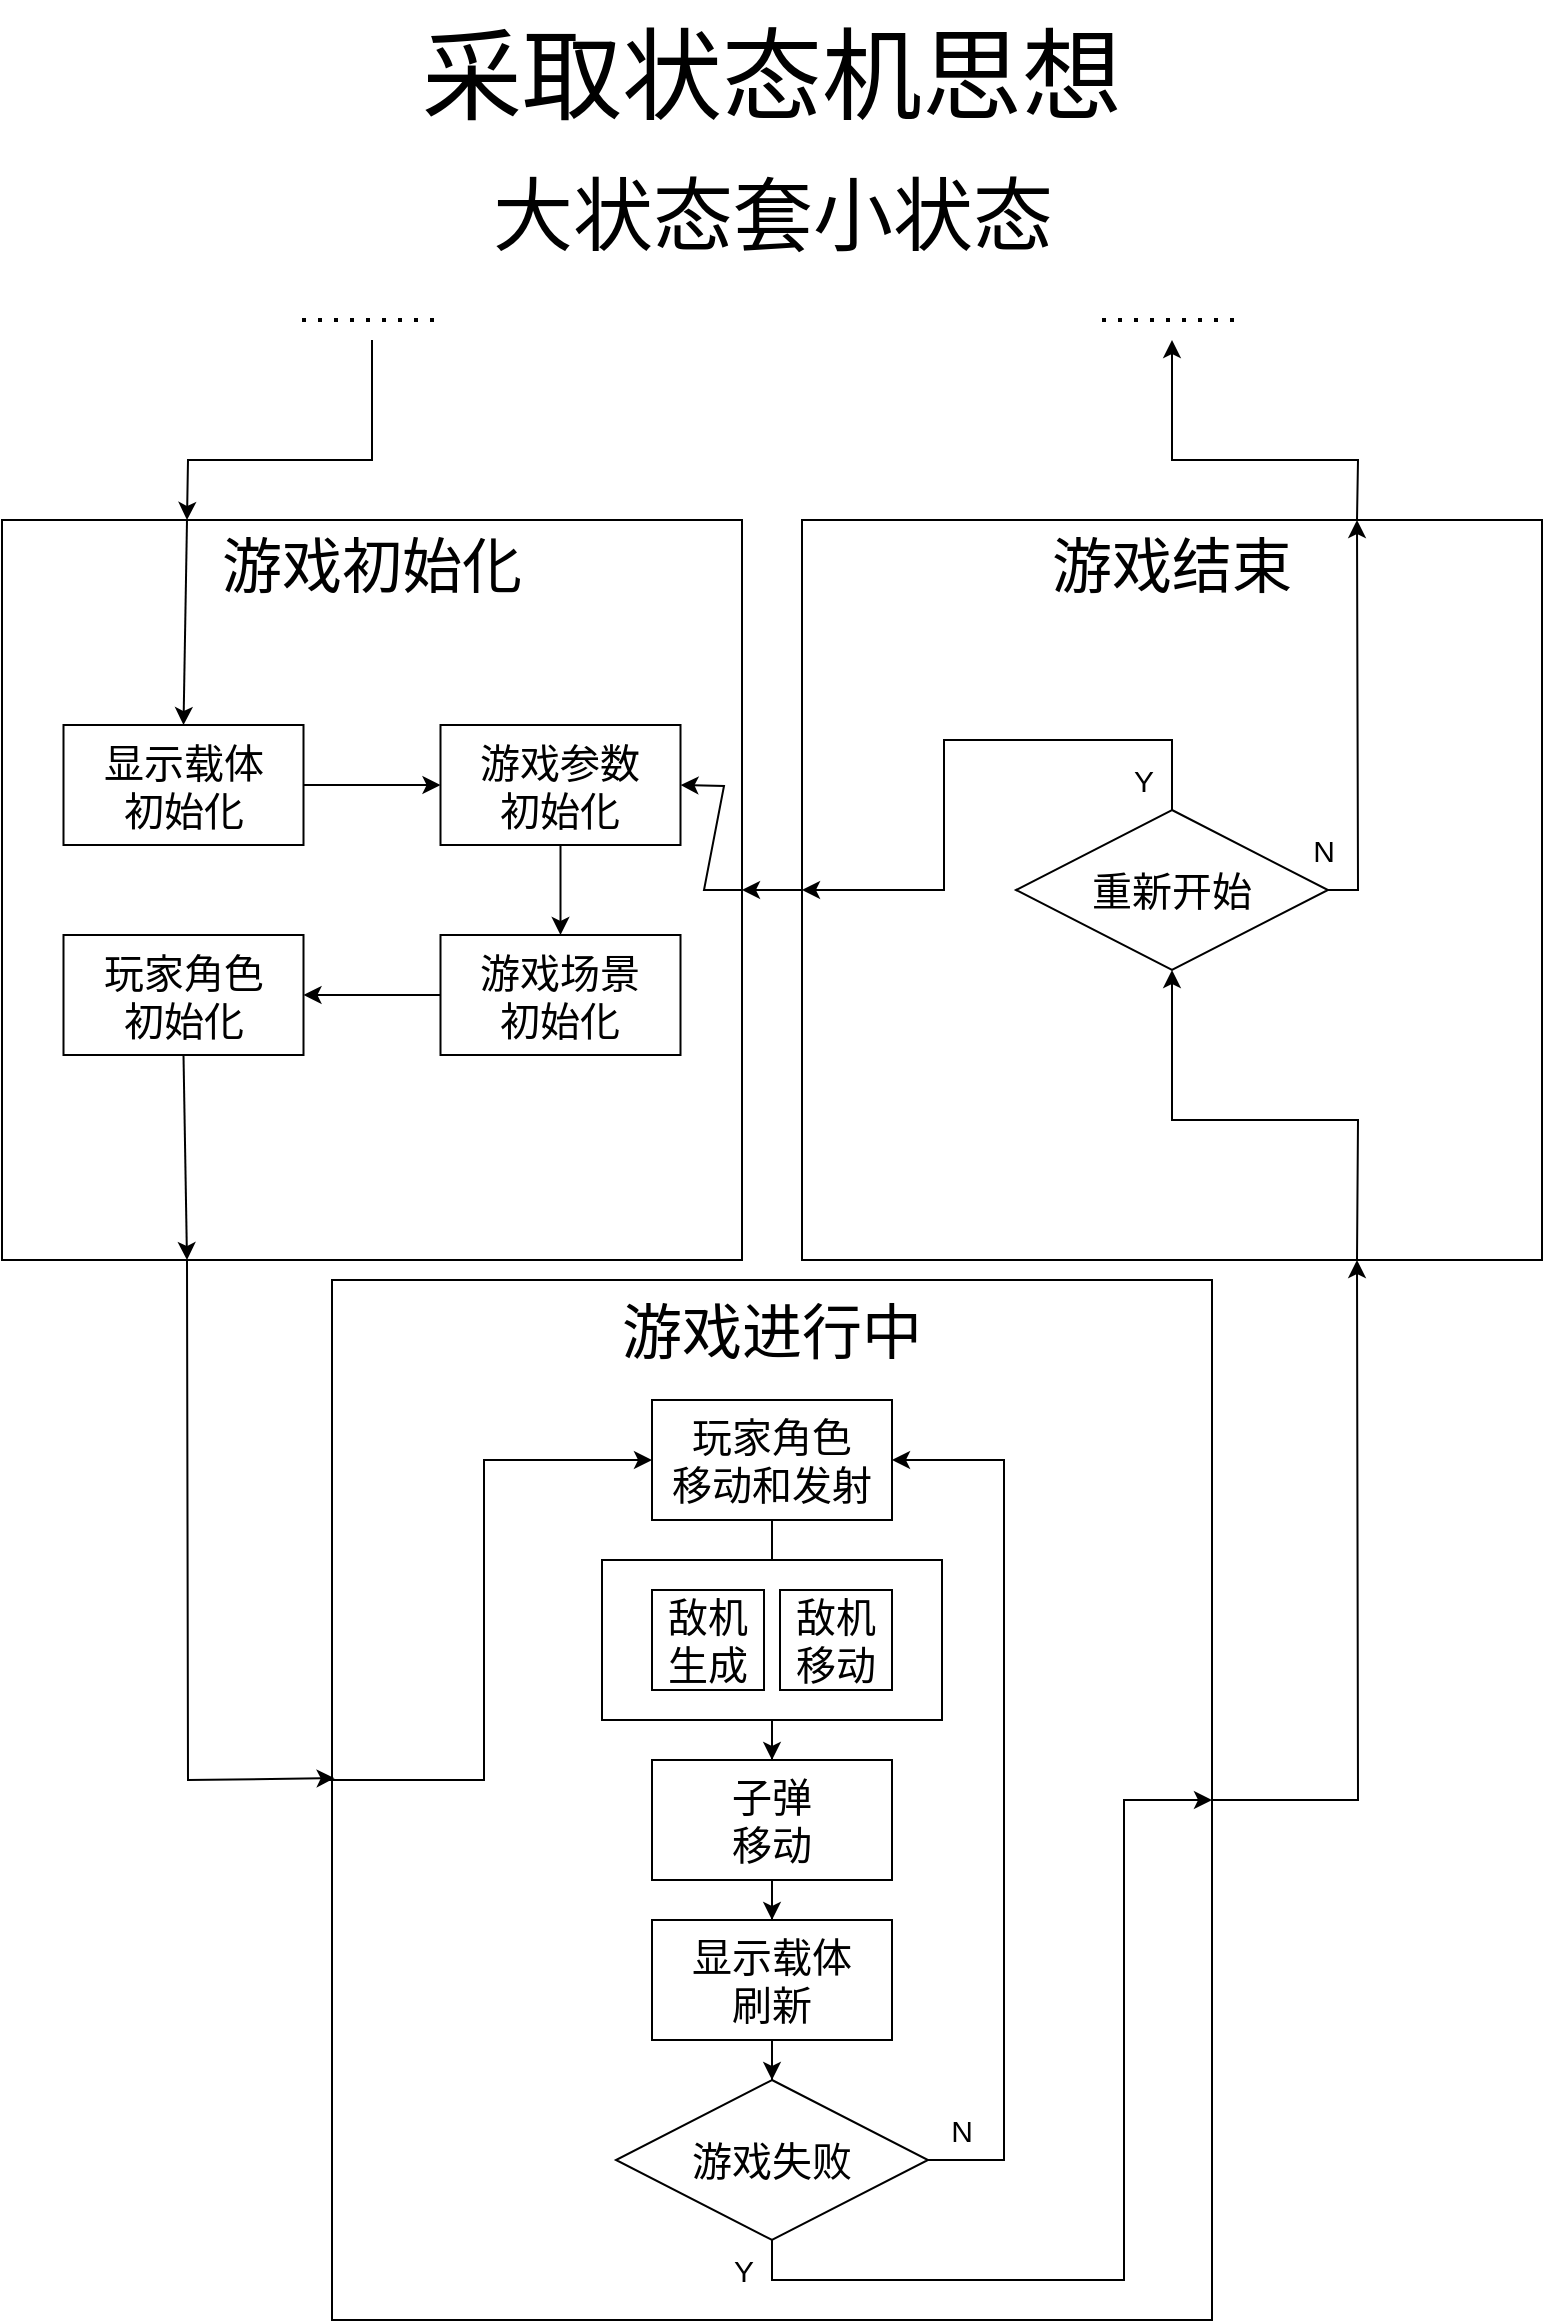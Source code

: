 <mxfile version="17.4.2" type="device"><diagram id="EVMfnuVXlGGx3GlSnexy" name="第 1 页"><mxGraphModel dx="1102" dy="892" grid="1" gridSize="10" guides="1" tooltips="1" connect="1" arrows="1" fold="1" page="1" pageScale="1" pageWidth="827" pageHeight="1169" math="0" shadow="0"><root><mxCell id="0"/><mxCell id="1" parent="0"/><mxCell id="DVun11mZxx7akJFx8gIE-1" value="游戏初始化&lt;br&gt;&lt;br&gt;&lt;br&gt;&lt;br&gt;&lt;br&gt;&lt;br&gt;&lt;br&gt;&lt;br&gt;&lt;br&gt;&lt;br&gt;" style="rounded=0;whiteSpace=wrap;html=1;fontSize=30;" parent="1" vertex="1"><mxGeometry x="29" y="290" width="370" height="370" as="geometry"/></mxCell><mxCell id="DVun11mZxx7akJFx8gIE-34" value="" style="edgeStyle=orthogonalEdgeStyle;rounded=0;orthogonalLoop=1;jettySize=auto;html=1;fontSize=40;" parent="1" source="DVun11mZxx7akJFx8gIE-2" target="DVun11mZxx7akJFx8gIE-5" edge="1"><mxGeometry relative="1" as="geometry"/></mxCell><mxCell id="DVun11mZxx7akJFx8gIE-2" value="显示载体&lt;br&gt;初始化" style="rounded=0;whiteSpace=wrap;html=1;fontSize=20;" parent="1" vertex="1"><mxGeometry x="59.75" y="392.5" width="120" height="60" as="geometry"/></mxCell><mxCell id="DVun11mZxx7akJFx8gIE-36" value="" style="edgeStyle=orthogonalEdgeStyle;rounded=0;orthogonalLoop=1;jettySize=auto;html=1;fontSize=40;" parent="1" source="DVun11mZxx7akJFx8gIE-3" target="DVun11mZxx7akJFx8gIE-4" edge="1"><mxGeometry relative="1" as="geometry"/></mxCell><mxCell id="DVun11mZxx7akJFx8gIE-3" value="游戏场景&lt;br&gt;初始化" style="rounded=0;whiteSpace=wrap;html=1;fontSize=20;" parent="1" vertex="1"><mxGeometry x="248.25" y="497.5" width="120" height="60" as="geometry"/></mxCell><mxCell id="DVun11mZxx7akJFx8gIE-4" value="玩家角色&lt;br&gt;初始化" style="rounded=0;whiteSpace=wrap;html=1;fontSize=20;" parent="1" vertex="1"><mxGeometry x="59.75" y="497.5" width="120" height="60" as="geometry"/></mxCell><mxCell id="DVun11mZxx7akJFx8gIE-35" value="" style="edgeStyle=orthogonalEdgeStyle;rounded=0;orthogonalLoop=1;jettySize=auto;html=1;fontSize=40;" parent="1" source="DVun11mZxx7akJFx8gIE-5" target="DVun11mZxx7akJFx8gIE-3" edge="1"><mxGeometry relative="1" as="geometry"/></mxCell><mxCell id="DVun11mZxx7akJFx8gIE-5" value="游戏参数&lt;br&gt;初始化" style="rounded=0;whiteSpace=wrap;html=1;fontSize=20;" parent="1" vertex="1"><mxGeometry x="248.25" y="392.5" width="120" height="60" as="geometry"/></mxCell><mxCell id="DVun11mZxx7akJFx8gIE-11" value="游戏结束&lt;br&gt;&lt;br&gt;&lt;br&gt;&lt;br&gt;&lt;br&gt;&lt;br&gt;&lt;br&gt;&lt;br&gt;&lt;br&gt;&lt;br&gt;" style="rounded=0;whiteSpace=wrap;html=1;fontSize=30;" parent="1" vertex="1"><mxGeometry x="429" y="290" width="370" height="370" as="geometry"/></mxCell><mxCell id="DVun11mZxx7akJFx8gIE-12" value="游戏进行中&lt;br&gt;&lt;br&gt;&lt;br&gt;&lt;br&gt;&lt;br&gt;&lt;br&gt;&lt;br&gt;&lt;br&gt;&lt;br&gt;&lt;br&gt;&lt;br&gt;&lt;br&gt;&lt;br&gt;&lt;br&gt;" style="rounded=0;whiteSpace=wrap;html=1;fontSize=30;" parent="1" vertex="1"><mxGeometry x="194" y="670" width="440" height="520" as="geometry"/></mxCell><mxCell id="DVun11mZxx7akJFx8gIE-19" value="采取状态机思想" style="text;html=1;strokeColor=none;fillColor=none;align=center;verticalAlign=middle;whiteSpace=wrap;rounded=0;fontSize=50;" parent="1" vertex="1"><mxGeometry x="238" y="30" width="352" height="75.86" as="geometry"/></mxCell><mxCell id="DVun11mZxx7akJFx8gIE-20" value="大状态套小状态" style="text;html=1;strokeColor=none;fillColor=none;align=center;verticalAlign=middle;whiteSpace=wrap;rounded=0;fontSize=40;" parent="1" vertex="1"><mxGeometry x="248.5" y="110" width="331" height="54.14" as="geometry"/></mxCell><mxCell id="DVun11mZxx7akJFx8gIE-22" value="" style="endArrow=classic;html=1;rounded=0;fontSize=40;entryX=1;entryY=0.5;entryDx=0;entryDy=0;exitX=0;exitY=0.5;exitDx=0;exitDy=0;" parent="1" source="DVun11mZxx7akJFx8gIE-11" target="DVun11mZxx7akJFx8gIE-1" edge="1"><mxGeometry width="50" height="50" relative="1" as="geometry"><mxPoint x="640" y="270" as="sourcePoint"/><mxPoint x="690" y="220" as="targetPoint"/></mxGeometry></mxCell><mxCell id="DVun11mZxx7akJFx8gIE-33" value="" style="endArrow=classic;html=1;rounded=0;fontSize=40;entryX=0.25;entryY=1;entryDx=0;entryDy=0;exitX=0.5;exitY=1;exitDx=0;exitDy=0;" parent="1" source="DVun11mZxx7akJFx8gIE-4" target="DVun11mZxx7akJFx8gIE-1" edge="1"><mxGeometry width="50" height="50" relative="1" as="geometry"><mxPoint y="770" as="sourcePoint"/><mxPoint x="50" y="720" as="targetPoint"/></mxGeometry></mxCell><mxCell id="DVun11mZxx7akJFx8gIE-37" value="" style="endArrow=classic;html=1;rounded=0;fontSize=40;entryX=1;entryY=0.5;entryDx=0;entryDy=0;exitX=1;exitY=0.5;exitDx=0;exitDy=0;" parent="1" source="DVun11mZxx7akJFx8gIE-1" target="DVun11mZxx7akJFx8gIE-5" edge="1"><mxGeometry width="50" height="50" relative="1" as="geometry"><mxPoint x="200" y="500" as="sourcePoint"/><mxPoint x="250" y="450" as="targetPoint"/><Array as="points"><mxPoint x="380" y="475"/><mxPoint x="390" y="423"/></Array></mxGeometry></mxCell><mxCell id="DVun11mZxx7akJFx8gIE-38" value="" style="endArrow=none;dashed=1;html=1;dashPattern=1 3;strokeWidth=2;rounded=0;fontSize=40;" parent="1" edge="1"><mxGeometry width="50" height="50" relative="1" as="geometry"><mxPoint x="179" y="190" as="sourcePoint"/><mxPoint x="249" y="190" as="targetPoint"/></mxGeometry></mxCell><mxCell id="DVun11mZxx7akJFx8gIE-39" value="" style="endArrow=classic;html=1;rounded=0;fontSize=40;entryX=0.25;entryY=0;entryDx=0;entryDy=0;" parent="1" target="DVun11mZxx7akJFx8gIE-1" edge="1"><mxGeometry width="50" height="50" relative="1" as="geometry"><mxPoint x="214" y="200" as="sourcePoint"/><mxPoint x="160" y="180" as="targetPoint"/><Array as="points"><mxPoint x="214" y="260"/><mxPoint x="122" y="260"/></Array></mxGeometry></mxCell><mxCell id="DVun11mZxx7akJFx8gIE-41" value="" style="endArrow=none;dashed=1;html=1;dashPattern=1 3;strokeWidth=2;rounded=0;fontSize=40;" parent="1" edge="1"><mxGeometry width="50" height="50" relative="1" as="geometry"><mxPoint x="579" y="190" as="sourcePoint"/><mxPoint x="649" y="190" as="targetPoint"/></mxGeometry></mxCell><mxCell id="DVun11mZxx7akJFx8gIE-42" value="" style="endArrow=classic;html=1;rounded=0;fontSize=40;exitX=0.75;exitY=0;exitDx=0;exitDy=0;" parent="1" source="DVun11mZxx7akJFx8gIE-11" edge="1"><mxGeometry width="50" height="50" relative="1" as="geometry"><mxPoint x="614" y="290" as="sourcePoint"/><mxPoint x="614" y="200" as="targetPoint"/><Array as="points"><mxPoint x="707" y="260"/><mxPoint x="614" y="260"/></Array></mxGeometry></mxCell><mxCell id="DVun11mZxx7akJFx8gIE-43" value="重新开始" style="rhombus;whiteSpace=wrap;html=1;fontSize=20;" parent="1" vertex="1"><mxGeometry x="536" y="435" width="156" height="80" as="geometry"/></mxCell><mxCell id="DVun11mZxx7akJFx8gIE-44" value="" style="endArrow=classic;html=1;rounded=0;fontSize=20;exitX=0.75;exitY=1;exitDx=0;exitDy=0;entryX=0.5;entryY=1;entryDx=0;entryDy=0;" parent="1" source="DVun11mZxx7akJFx8gIE-11" target="DVun11mZxx7akJFx8gIE-43" edge="1"><mxGeometry width="50" height="50" relative="1" as="geometry"><mxPoint x="910" y="570" as="sourcePoint"/><mxPoint x="960" y="520" as="targetPoint"/><Array as="points"><mxPoint x="707" y="590"/><mxPoint x="614" y="590"/></Array></mxGeometry></mxCell><mxCell id="DVun11mZxx7akJFx8gIE-45" value="" style="endArrow=classic;html=1;rounded=0;fontSize=20;exitX=1;exitY=0.5;exitDx=0;exitDy=0;entryX=0.75;entryY=0;entryDx=0;entryDy=0;" parent="1" source="DVun11mZxx7akJFx8gIE-43" target="DVun11mZxx7akJFx8gIE-11" edge="1"><mxGeometry width="50" height="50" relative="1" as="geometry"><mxPoint x="910" y="500" as="sourcePoint"/><mxPoint x="960" y="450" as="targetPoint"/><Array as="points"><mxPoint x="707" y="475"/></Array></mxGeometry></mxCell><mxCell id="DVun11mZxx7akJFx8gIE-46" value="N" style="text;html=1;strokeColor=none;fillColor=none;align=center;verticalAlign=middle;whiteSpace=wrap;rounded=0;fontSize=15;" parent="1" vertex="1"><mxGeometry x="499" y="1080" width="20" height="30" as="geometry"/></mxCell><mxCell id="DVun11mZxx7akJFx8gIE-47" value="" style="endArrow=classic;html=1;rounded=0;fontSize=15;exitX=0.5;exitY=0;exitDx=0;exitDy=0;entryX=0;entryY=0.5;entryDx=0;entryDy=0;" parent="1" source="DVun11mZxx7akJFx8gIE-43" target="DVun11mZxx7akJFx8gIE-11" edge="1"><mxGeometry width="50" height="50" relative="1" as="geometry"><mxPoint x="960" y="440" as="sourcePoint"/><mxPoint x="1010" y="390" as="targetPoint"/><Array as="points"><mxPoint x="614" y="400"/><mxPoint x="500" y="400"/><mxPoint x="500" y="475"/></Array></mxGeometry></mxCell><mxCell id="DVun11mZxx7akJFx8gIE-48" value="Y" style="text;html=1;strokeColor=none;fillColor=none;align=center;verticalAlign=middle;whiteSpace=wrap;rounded=0;fontSize=15;" parent="1" vertex="1"><mxGeometry x="590" y="405" width="20" height="30" as="geometry"/></mxCell><mxCell id="DVun11mZxx7akJFx8gIE-49" value="" style="endArrow=classic;html=1;rounded=0;fontSize=15;entryX=0.5;entryY=0;entryDx=0;entryDy=0;exitX=0.25;exitY=0;exitDx=0;exitDy=0;" parent="1" source="DVun11mZxx7akJFx8gIE-1" target="DVun11mZxx7akJFx8gIE-2" edge="1"><mxGeometry width="50" height="50" relative="1" as="geometry"><mxPoint x="50" y="750" as="sourcePoint"/><mxPoint x="100" y="700" as="targetPoint"/></mxGeometry></mxCell><mxCell id="DVun11mZxx7akJFx8gIE-50" value="游戏失败" style="rhombus;whiteSpace=wrap;html=1;fontSize=20;" parent="1" vertex="1"><mxGeometry x="336" y="1070" width="156" height="80" as="geometry"/></mxCell><mxCell id="DVun11mZxx7akJFx8gIE-62" value="" style="edgeStyle=orthogonalEdgeStyle;rounded=0;orthogonalLoop=1;jettySize=auto;html=1;fontSize=20;" parent="1" source="DVun11mZxx7akJFx8gIE-52" target="DVun11mZxx7akJFx8gIE-60" edge="1"><mxGeometry relative="1" as="geometry"/></mxCell><mxCell id="DVun11mZxx7akJFx8gIE-52" value="玩家角色&lt;br&gt;移动和发射" style="rounded=0;whiteSpace=wrap;html=1;fontSize=20;" parent="1" vertex="1"><mxGeometry x="354" y="730" width="120" height="60" as="geometry"/></mxCell><mxCell id="S2-eC9ZGdLxde184ZUA4-4" value="" style="edgeStyle=orthogonalEdgeStyle;rounded=0;orthogonalLoop=1;jettySize=auto;html=1;" parent="1" source="DVun11mZxx7akJFx8gIE-57" target="S2-eC9ZGdLxde184ZUA4-2" edge="1"><mxGeometry relative="1" as="geometry"/></mxCell><mxCell id="DVun11mZxx7akJFx8gIE-57" value="" style="rounded=0;whiteSpace=wrap;html=1;fontSize=15;" parent="1" vertex="1"><mxGeometry x="329" y="810" width="170" height="80" as="geometry"/></mxCell><mxCell id="DVun11mZxx7akJFx8gIE-59" value="敌机&lt;br&gt;生成" style="rounded=0;whiteSpace=wrap;html=1;fontSize=20;" parent="1" vertex="1"><mxGeometry x="354" y="825" width="56" height="50" as="geometry"/></mxCell><mxCell id="DVun11mZxx7akJFx8gIE-60" value="敌机&lt;br&gt;移动" style="rounded=0;whiteSpace=wrap;html=1;fontSize=20;" parent="1" vertex="1"><mxGeometry x="418" y="825" width="56" height="50" as="geometry"/></mxCell><mxCell id="DVun11mZxx7akJFx8gIE-64" value="" style="edgeStyle=orthogonalEdgeStyle;rounded=0;orthogonalLoop=1;jettySize=auto;html=1;fontSize=20;" parent="1" source="DVun11mZxx7akJFx8gIE-61" target="DVun11mZxx7akJFx8gIE-50" edge="1"><mxGeometry relative="1" as="geometry"/></mxCell><mxCell id="DVun11mZxx7akJFx8gIE-61" value="显示载体&lt;br style=&quot;font-size: 20px;&quot;&gt;刷新" style="rounded=0;whiteSpace=wrap;html=1;fontSize=20;" parent="1" vertex="1"><mxGeometry x="354" y="990" width="120" height="60" as="geometry"/></mxCell><mxCell id="DVun11mZxx7akJFx8gIE-66" value="Y" style="text;html=1;strokeColor=none;fillColor=none;align=center;verticalAlign=middle;whiteSpace=wrap;rounded=0;fontSize=15;" parent="1" vertex="1"><mxGeometry x="390" y="1150" width="20" height="30" as="geometry"/></mxCell><mxCell id="DVun11mZxx7akJFx8gIE-68" value="" style="endArrow=classic;html=1;rounded=0;fontSize=20;entryX=1;entryY=0.5;entryDx=0;entryDy=0;exitX=1;exitY=0.5;exitDx=0;exitDy=0;" parent="1" source="DVun11mZxx7akJFx8gIE-50" target="DVun11mZxx7akJFx8gIE-52" edge="1"><mxGeometry width="50" height="50" relative="1" as="geometry"><mxPoint x="90" y="970" as="sourcePoint"/><mxPoint x="140" y="920" as="targetPoint"/><Array as="points"><mxPoint x="530" y="1110"/><mxPoint x="530" y="760"/></Array></mxGeometry></mxCell><mxCell id="IY3hME5AW1N63QEISJQu-1" value="N" style="text;html=1;strokeColor=none;fillColor=none;align=center;verticalAlign=middle;whiteSpace=wrap;rounded=0;fontSize=15;" parent="1" vertex="1"><mxGeometry x="680" y="440" width="20" height="30" as="geometry"/></mxCell><mxCell id="S2-eC9ZGdLxde184ZUA4-3" value="" style="edgeStyle=orthogonalEdgeStyle;rounded=0;orthogonalLoop=1;jettySize=auto;html=1;" parent="1" source="S2-eC9ZGdLxde184ZUA4-2" target="DVun11mZxx7akJFx8gIE-61" edge="1"><mxGeometry relative="1" as="geometry"/></mxCell><mxCell id="S2-eC9ZGdLxde184ZUA4-2" value="子弹&lt;br&gt;移动" style="rounded=0;whiteSpace=wrap;html=1;fontSize=20;" parent="1" vertex="1"><mxGeometry x="354" y="910" width="120" height="60" as="geometry"/></mxCell><mxCell id="S2-eC9ZGdLxde184ZUA4-5" value="" style="endArrow=classic;html=1;rounded=0;entryX=0.75;entryY=1;entryDx=0;entryDy=0;exitX=1;exitY=0.5;exitDx=0;exitDy=0;" parent="1" source="DVun11mZxx7akJFx8gIE-12" target="DVun11mZxx7akJFx8gIE-11" edge="1"><mxGeometry width="50" height="50" relative="1" as="geometry"><mxPoint x="700" y="820" as="sourcePoint"/><mxPoint x="750" y="770" as="targetPoint"/><Array as="points"><mxPoint x="707" y="930"/></Array></mxGeometry></mxCell><mxCell id="S2-eC9ZGdLxde184ZUA4-6" value="" style="endArrow=classic;html=1;rounded=0;exitX=0.25;exitY=1;exitDx=0;exitDy=0;entryX=0.003;entryY=0.479;entryDx=0;entryDy=0;entryPerimeter=0;" parent="1" source="DVun11mZxx7akJFx8gIE-1" target="DVun11mZxx7akJFx8gIE-12" edge="1"><mxGeometry width="50" height="50" relative="1" as="geometry"><mxPoint x="90" y="900" as="sourcePoint"/><mxPoint x="140" y="850" as="targetPoint"/><Array as="points"><mxPoint x="122" y="920"/></Array></mxGeometry></mxCell><mxCell id="S2-eC9ZGdLxde184ZUA4-7" value="" style="endArrow=classic;html=1;rounded=0;entryX=0;entryY=0.5;entryDx=0;entryDy=0;" parent="1" target="DVun11mZxx7akJFx8gIE-52" edge="1"><mxGeometry width="50" height="50" relative="1" as="geometry"><mxPoint x="190" y="920" as="sourcePoint"/><mxPoint x="170" y="970" as="targetPoint"/><Array as="points"><mxPoint x="270" y="920"/><mxPoint x="270" y="760"/></Array></mxGeometry></mxCell><mxCell id="S2-eC9ZGdLxde184ZUA4-8" value="" style="endArrow=classic;html=1;rounded=0;entryX=1;entryY=0.5;entryDx=0;entryDy=0;exitX=0.5;exitY=1;exitDx=0;exitDy=0;" parent="1" source="DVun11mZxx7akJFx8gIE-50" target="DVun11mZxx7akJFx8gIE-12" edge="1"><mxGeometry width="50" height="50" relative="1" as="geometry"><mxPoint x="110" y="1030" as="sourcePoint"/><mxPoint x="160" y="980" as="targetPoint"/><Array as="points"><mxPoint x="414" y="1170"/><mxPoint x="590" y="1170"/><mxPoint x="590" y="930"/></Array></mxGeometry></mxCell></root></mxGraphModel></diagram></mxfile>